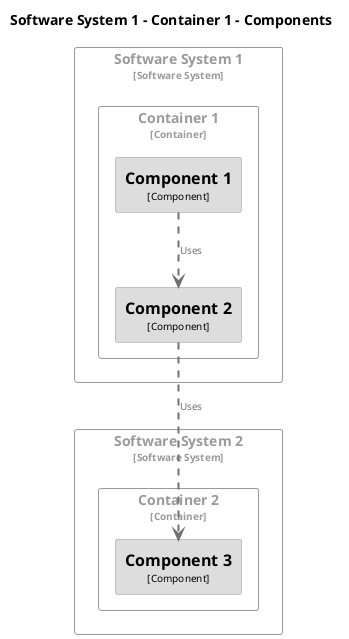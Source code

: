 @startuml
set separator none
title Software System 1 - Container 1 - Components

top to bottom direction

skinparam {
  shadowing false
  arrowFontSize 10
  defaultTextAlignment center
  wrapWidth 200
  maxMessageSize 100
}

hide stereotype

skinparam rectangle<<SoftwareSystem1.Container1.Component1>> {
  BackgroundColor #dddddd
  FontColor #000000
  BorderColor #9a9a9a
}
skinparam rectangle<<SoftwareSystem1.Container1.Component2>> {
  BackgroundColor #dddddd
  FontColor #000000
  BorderColor #9a9a9a
}
skinparam rectangle<<SoftwareSystem2.Container2.Component3>> {
  BackgroundColor #dddddd
  FontColor #000000
  BorderColor #9a9a9a
}

rectangle "Software System 1\n<size:10>[Software System]</size>" <<SoftwareSystem1>> {
  skinparam RectangleBorderColor<<SoftwareSystem1>> #9a9a9a
  skinparam RectangleFontColor<<SoftwareSystem1>> #9a9a9a

    rectangle "Container 1\n<size:10>[Container]</size>" <<SoftwareSystem1.Container1>> {
      skinparam RectangleBorderColor<<SoftwareSystem1.Container1>> #9a9a9a
      skinparam RectangleFontColor<<SoftwareSystem1.Container1>> #9a9a9a

      rectangle "==Component 1\n<size:10>[Component]</size>" <<SoftwareSystem1.Container1.Component1>> as SoftwareSystem1.Container1.Component1
      rectangle "==Component 2\n<size:10>[Component]</size>" <<SoftwareSystem1.Container1.Component2>> as SoftwareSystem1.Container1.Component2
    }

  }

rectangle "Software System 2\n<size:10>[Software System]</size>" <<SoftwareSystem2>> {
  skinparam RectangleBorderColor<<SoftwareSystem2>> #9a9a9a
  skinparam RectangleFontColor<<SoftwareSystem2>> #9a9a9a

    rectangle "Container 2\n<size:10>[Container]</size>" <<SoftwareSystem2.Container2>> {
      skinparam RectangleBorderColor<<SoftwareSystem2.Container2>> #9a9a9a
      skinparam RectangleFontColor<<SoftwareSystem2.Container2>> #9a9a9a

      rectangle "==Component 3\n<size:10>[Component]</size>" <<SoftwareSystem2.Container2.Component3>> as SoftwareSystem2.Container2.Component3
    }

  }

SoftwareSystem1.Container1.Component1 .[#707070,thickness=2].> SoftwareSystem1.Container1.Component2 : "<color:#707070>Uses"
SoftwareSystem1.Container1.Component2 .[#707070,thickness=2].> SoftwareSystem2.Container2.Component3 : "<color:#707070>Uses"
@enduml